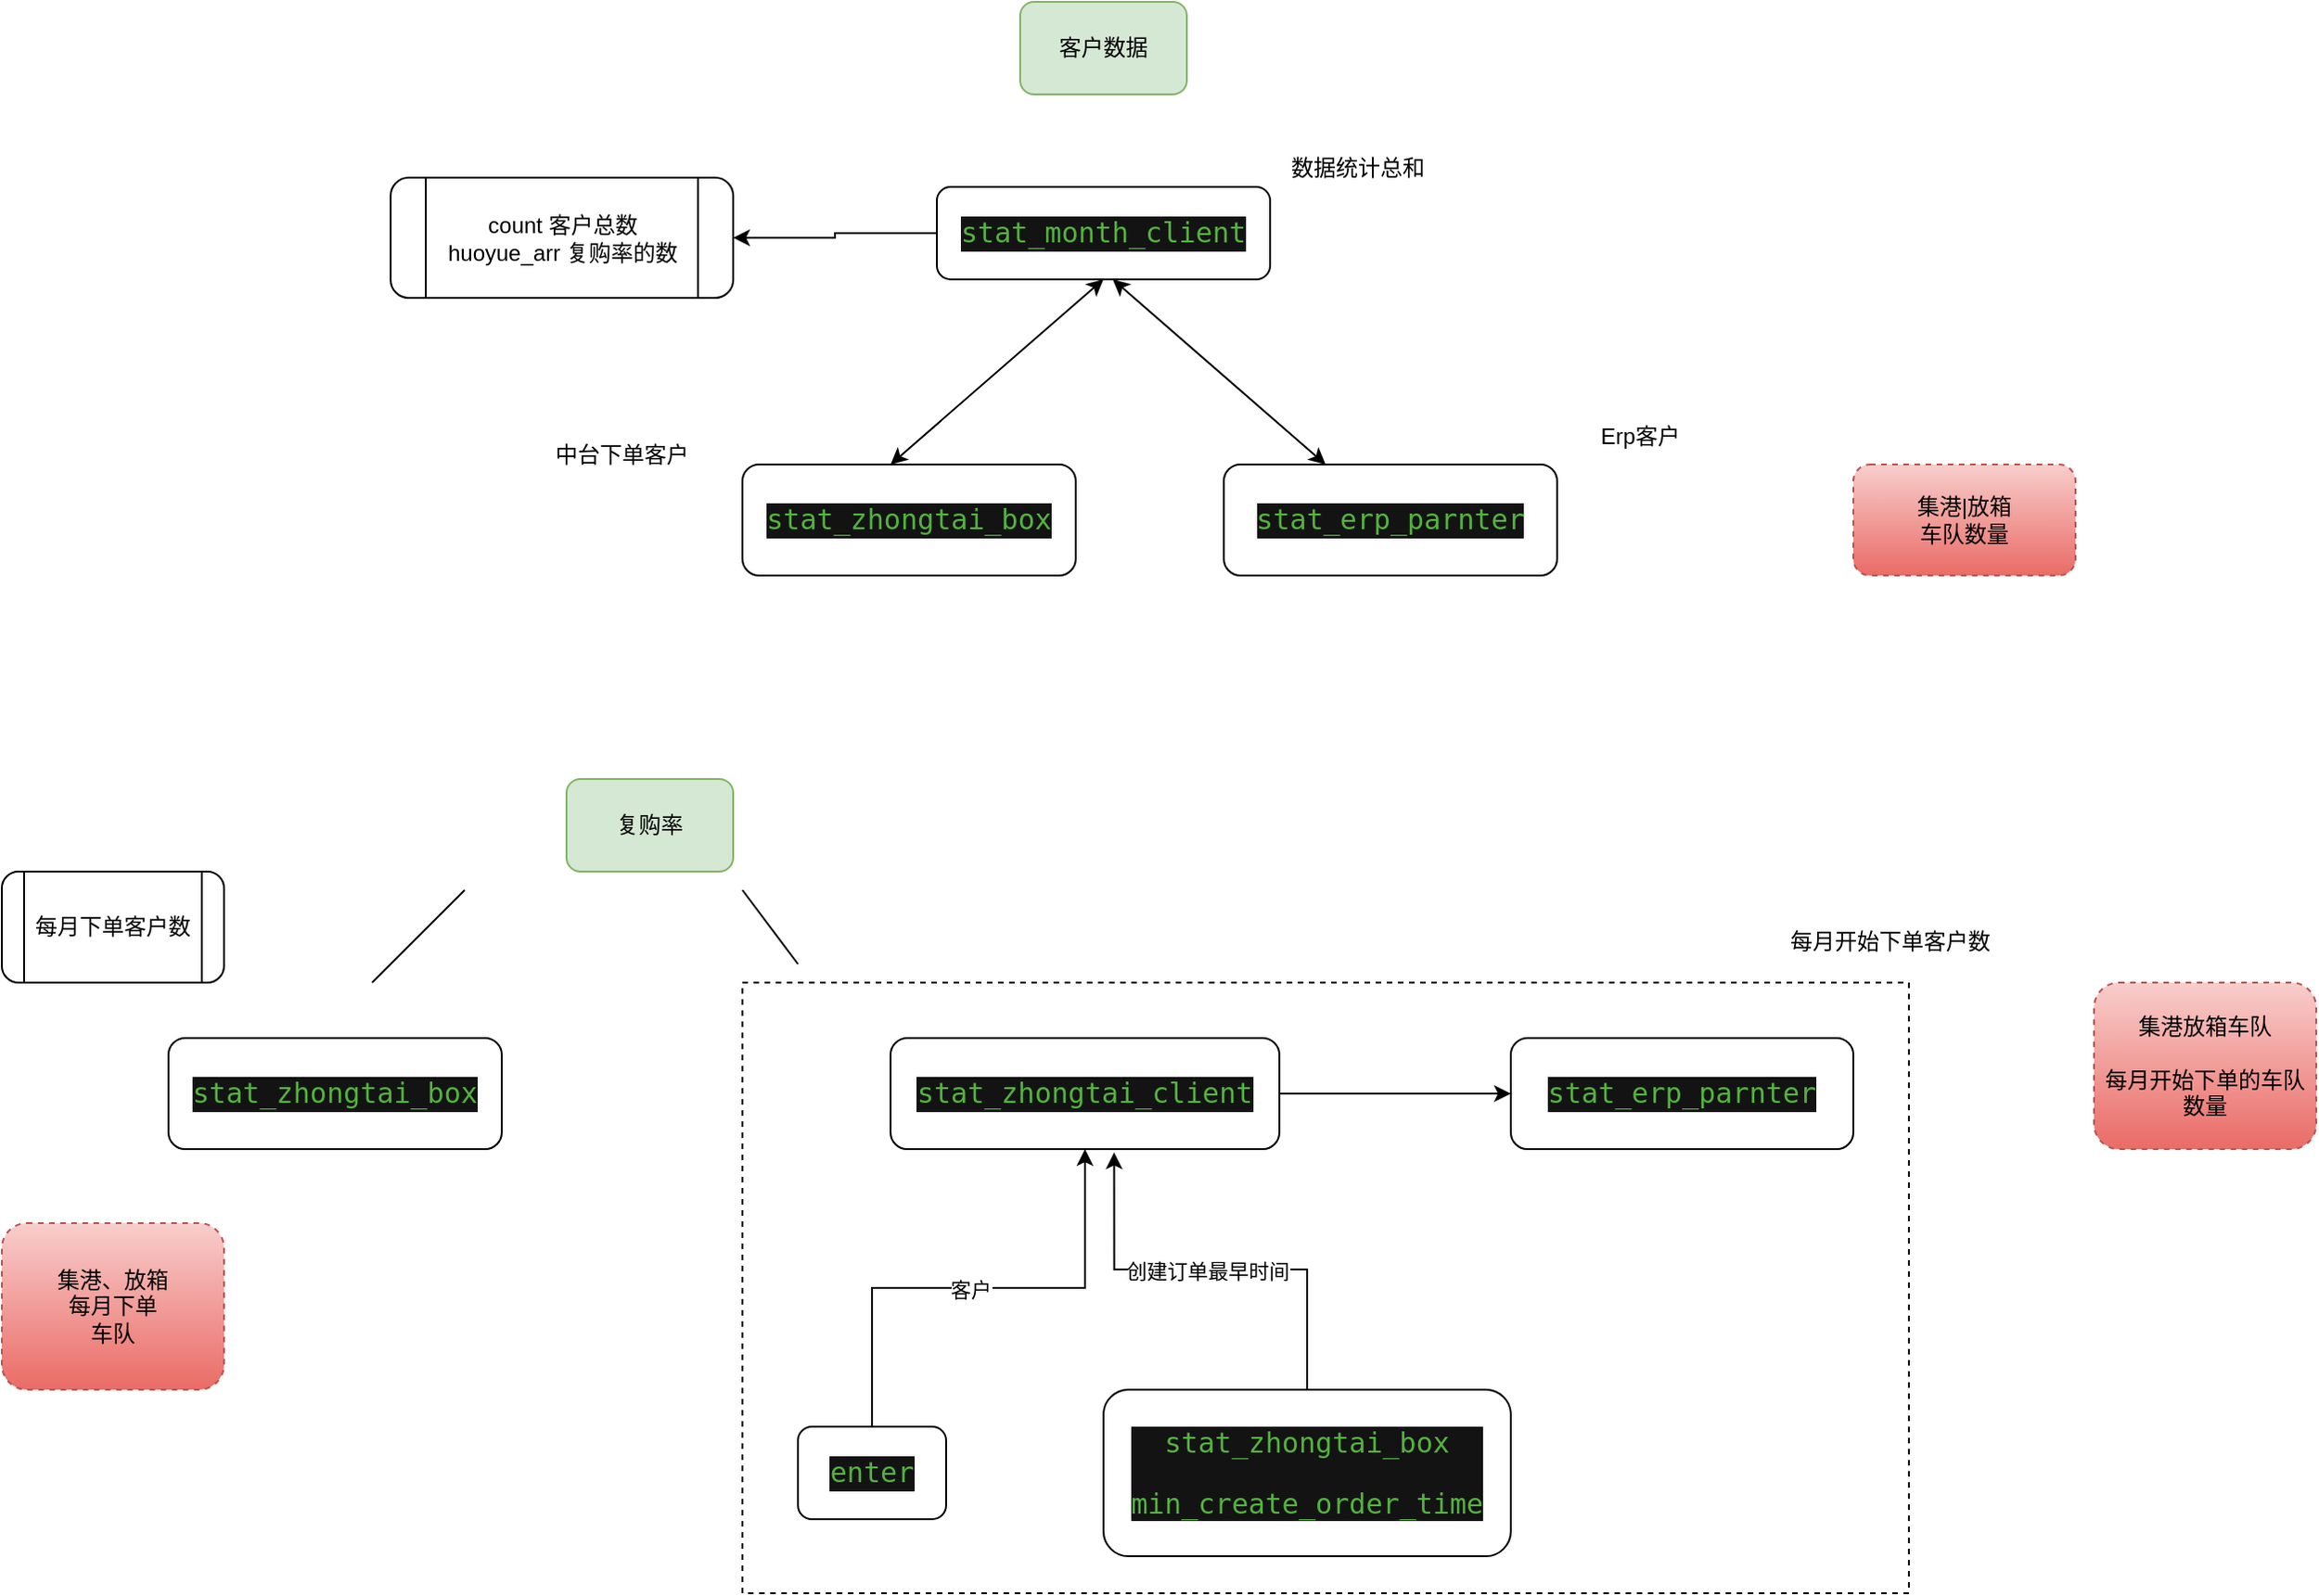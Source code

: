 <mxfile version="14.2.7" type="github">
  <diagram id="ru6HBqJ93o1stxbcAgsf" name="第 1 页">
    <mxGraphModel dx="2446" dy="1062" grid="1" gridSize="10" guides="1" tooltips="1" connect="1" arrows="1" fold="1" page="1" pageScale="1" pageWidth="827" pageHeight="1169" math="0" shadow="0">
      <root>
        <mxCell id="0" />
        <mxCell id="1" parent="0" />
        <mxCell id="qMNki4L_DQQMsOHSVaSi-29" value="" style="rounded=0;whiteSpace=wrap;html=1;fillColor=none;dashed=1;" vertex="1" parent="1">
          <mxGeometry x="30" y="620" width="630" height="330" as="geometry" />
        </mxCell>
        <mxCell id="qMNki4L_DQQMsOHSVaSi-1" value="客户数据" style="rounded=1;whiteSpace=wrap;html=1;fillColor=#d5e8d4;strokeColor=#82b366;" vertex="1" parent="1">
          <mxGeometry x="180" y="90" width="90" height="50" as="geometry" />
        </mxCell>
        <mxCell id="qMNki4L_DQQMsOHSVaSi-15" value="" style="edgeStyle=orthogonalEdgeStyle;rounded=0;orthogonalLoop=1;jettySize=auto;html=1;" edge="1" parent="1" source="qMNki4L_DQQMsOHSVaSi-2" target="qMNki4L_DQQMsOHSVaSi-14">
          <mxGeometry relative="1" as="geometry" />
        </mxCell>
        <mxCell id="qMNki4L_DQQMsOHSVaSi-2" value="&lt;pre style=&quot;background-color: #131314 ; color: #ebebeb ; font-family: &amp;#34;monaco&amp;#34; , monospace ; font-size: 11.3pt&quot;&gt;&lt;span style=&quot;color: #54b33e&quot;&gt;stat_month_client&lt;/span&gt;&lt;/pre&gt;" style="rounded=1;whiteSpace=wrap;html=1;" vertex="1" parent="1">
          <mxGeometry x="135" y="190" width="180" height="50" as="geometry" />
        </mxCell>
        <mxCell id="qMNki4L_DQQMsOHSVaSi-3" value="&lt;pre style=&quot;background-color: #131314 ; color: #ebebeb ; font-family: &amp;#34;monaco&amp;#34; , monospace ; font-size: 11.3pt&quot;&gt;&lt;span style=&quot;color: #54b33e&quot;&gt;stat_zhongtai_box&lt;/span&gt;&lt;/pre&gt;" style="rounded=1;whiteSpace=wrap;html=1;" vertex="1" parent="1">
          <mxGeometry x="30" y="340" width="180" height="60" as="geometry" />
        </mxCell>
        <mxCell id="qMNki4L_DQQMsOHSVaSi-4" value="&lt;pre style=&quot;background-color: #131314 ; color: #ebebeb ; font-family: &amp;#34;monaco&amp;#34; , monospace ; font-size: 11.3pt&quot;&gt;&lt;pre style=&quot;font-family: &amp;#34;monaco&amp;#34; , monospace ; font-size: 11.3pt&quot;&gt;&lt;span style=&quot;color: #54b33e&quot;&gt;stat_erp_parnter&lt;/span&gt;&lt;/pre&gt;&lt;/pre&gt;" style="rounded=1;whiteSpace=wrap;html=1;" vertex="1" parent="1">
          <mxGeometry x="290" y="340" width="180" height="60" as="geometry" />
        </mxCell>
        <mxCell id="qMNki4L_DQQMsOHSVaSi-5" value="" style="endArrow=classic;startArrow=classic;html=1;entryX=0.5;entryY=1;entryDx=0;entryDy=0;" edge="1" parent="1" target="qMNki4L_DQQMsOHSVaSi-2">
          <mxGeometry width="50" height="50" relative="1" as="geometry">
            <mxPoint x="110" y="340" as="sourcePoint" />
            <mxPoint x="160" y="290" as="targetPoint" />
          </mxGeometry>
        </mxCell>
        <mxCell id="qMNki4L_DQQMsOHSVaSi-6" value="" style="endArrow=classic;startArrow=classic;html=1;entryX=0.5;entryY=1;entryDx=0;entryDy=0;" edge="1" parent="1">
          <mxGeometry width="50" height="50" relative="1" as="geometry">
            <mxPoint x="345" y="340" as="sourcePoint" />
            <mxPoint x="230" y="240" as="targetPoint" />
          </mxGeometry>
        </mxCell>
        <mxCell id="qMNki4L_DQQMsOHSVaSi-7" value="数据统计总和" style="text;html=1;strokeColor=none;fillColor=none;align=center;verticalAlign=middle;whiteSpace=wrap;rounded=0;" vertex="1" parent="1">
          <mxGeometry x="315" y="170" width="95" height="20" as="geometry" />
        </mxCell>
        <mxCell id="qMNki4L_DQQMsOHSVaSi-8" value="中台下单客户" style="text;html=1;strokeColor=none;fillColor=none;align=center;verticalAlign=middle;whiteSpace=wrap;rounded=0;" vertex="1" parent="1">
          <mxGeometry x="-80" y="320" width="90" height="30" as="geometry" />
        </mxCell>
        <mxCell id="qMNki4L_DQQMsOHSVaSi-10" value="Erp客户" style="text;html=1;strokeColor=none;fillColor=none;align=center;verticalAlign=middle;whiteSpace=wrap;rounded=0;" vertex="1" parent="1">
          <mxGeometry x="470" y="310" width="90" height="30" as="geometry" />
        </mxCell>
        <mxCell id="qMNki4L_DQQMsOHSVaSi-14" value="count 客户总数&lt;br&gt;huoyue_arr 复购率的数" style="shape=process;whiteSpace=wrap;html=1;backgroundOutline=1;rounded=1;" vertex="1" parent="1">
          <mxGeometry x="-160" y="185" width="185" height="65" as="geometry" />
        </mxCell>
        <mxCell id="qMNki4L_DQQMsOHSVaSi-18" value="" style="edgeStyle=orthogonalEdgeStyle;rounded=0;orthogonalLoop=1;jettySize=auto;html=1;" edge="1" parent="1" source="qMNki4L_DQQMsOHSVaSi-16" target="qMNki4L_DQQMsOHSVaSi-17">
          <mxGeometry relative="1" as="geometry" />
        </mxCell>
        <mxCell id="qMNki4L_DQQMsOHSVaSi-16" value="&lt;pre style=&quot;background-color: #131314 ; color: #ebebeb ; font-family: &amp;#34;monaco&amp;#34; , monospace ; font-size: 11.3pt&quot;&gt;&lt;span style=&quot;color: #54b33e&quot;&gt;stat_zhongtai_client&lt;/span&gt;&lt;/pre&gt;" style="rounded=1;whiteSpace=wrap;html=1;" vertex="1" parent="1">
          <mxGeometry x="110" y="650" width="210" height="60" as="geometry" />
        </mxCell>
        <mxCell id="qMNki4L_DQQMsOHSVaSi-17" value="&lt;pre style=&quot;background-color: #131314 ; color: #ebebeb ; font-family: &amp;#34;monaco&amp;#34; , monospace ; font-size: 11.3pt&quot;&gt;&lt;span style=&quot;color: #54b33e&quot;&gt;stat_erp_parnter&lt;/span&gt;&lt;/pre&gt;" style="whiteSpace=wrap;html=1;rounded=1;" vertex="1" parent="1">
          <mxGeometry x="445" y="650" width="185" height="60" as="geometry" />
        </mxCell>
        <mxCell id="qMNki4L_DQQMsOHSVaSi-21" style="edgeStyle=orthogonalEdgeStyle;rounded=0;orthogonalLoop=1;jettySize=auto;html=1;exitX=0.5;exitY=0;exitDx=0;exitDy=0;entryX=0.5;entryY=1;entryDx=0;entryDy=0;" edge="1" parent="1" source="qMNki4L_DQQMsOHSVaSi-19" target="qMNki4L_DQQMsOHSVaSi-16">
          <mxGeometry relative="1" as="geometry" />
        </mxCell>
        <mxCell id="qMNki4L_DQQMsOHSVaSi-23" value="客户" style="edgeLabel;html=1;align=center;verticalAlign=middle;resizable=0;points=[];" vertex="1" connectable="0" parent="qMNki4L_DQQMsOHSVaSi-21">
          <mxGeometry x="-0.036" y="-1" relative="1" as="geometry">
            <mxPoint as="offset" />
          </mxGeometry>
        </mxCell>
        <mxCell id="qMNki4L_DQQMsOHSVaSi-19" value="&lt;pre style=&quot;background-color: #131314 ; color: #ebebeb ; font-family: &amp;#34;monaco&amp;#34; , monospace ; font-size: 11.3pt&quot;&gt;&lt;span style=&quot;color: #54b33e&quot;&gt;enter&lt;/span&gt;&lt;/pre&gt;" style="rounded=1;whiteSpace=wrap;html=1;" vertex="1" parent="1">
          <mxGeometry x="60" y="860" width="80" height="50" as="geometry" />
        </mxCell>
        <mxCell id="qMNki4L_DQQMsOHSVaSi-22" style="edgeStyle=orthogonalEdgeStyle;rounded=0;orthogonalLoop=1;jettySize=auto;html=1;entryX=0.575;entryY=1.03;entryDx=0;entryDy=0;entryPerimeter=0;" edge="1" parent="1" source="qMNki4L_DQQMsOHSVaSi-20" target="qMNki4L_DQQMsOHSVaSi-16">
          <mxGeometry relative="1" as="geometry" />
        </mxCell>
        <mxCell id="qMNki4L_DQQMsOHSVaSi-24" value="创建订单最早时间" style="edgeLabel;html=1;align=center;verticalAlign=middle;resizable=0;points=[];" vertex="1" connectable="0" parent="qMNki4L_DQQMsOHSVaSi-22">
          <mxGeometry x="0.027" y="1" relative="1" as="geometry">
            <mxPoint as="offset" />
          </mxGeometry>
        </mxCell>
        <mxCell id="qMNki4L_DQQMsOHSVaSi-20" value="&lt;pre style=&quot;background-color: #131314 ; color: #ebebeb ; font-family: &amp;#34;monaco&amp;#34; , monospace ; font-size: 11.3pt&quot;&gt;&lt;pre style=&quot;font-family: &amp;#34;monaco&amp;#34; , monospace ; font-size: 11.3pt&quot;&gt;&lt;span style=&quot;color: #54b33e&quot;&gt;stat_zhongtai_box&lt;/span&gt;&lt;/pre&gt;&lt;pre style=&quot;font-family: &amp;#34;monaco&amp;#34; , monospace ; font-size: 11.3pt&quot;&gt;&lt;pre style=&quot;font-family: &amp;#34;monaco&amp;#34; , monospace ; font-size: 11.3pt&quot;&gt;&lt;span style=&quot;color: #54b33e&quot;&gt;min_create_order_time&lt;/span&gt;&lt;/pre&gt;&lt;/pre&gt;&lt;/pre&gt;" style="rounded=1;whiteSpace=wrap;html=1;" vertex="1" parent="1">
          <mxGeometry x="225" y="840" width="220" height="90" as="geometry" />
        </mxCell>
        <mxCell id="qMNki4L_DQQMsOHSVaSi-25" value="复购率" style="rounded=1;whiteSpace=wrap;html=1;fillColor=#d5e8d4;strokeColor=#82b366;" vertex="1" parent="1">
          <mxGeometry x="-65" y="510" width="90" height="50" as="geometry" />
        </mxCell>
        <mxCell id="qMNki4L_DQQMsOHSVaSi-26" value="&lt;pre style=&quot;background-color: #131314 ; color: #ebebeb ; font-family: &amp;#34;monaco&amp;#34; , monospace ; font-size: 11.3pt&quot;&gt;&lt;span style=&quot;color: #54b33e&quot;&gt;stat_zhongtai_box&lt;/span&gt;&lt;/pre&gt;" style="rounded=1;whiteSpace=wrap;html=1;" vertex="1" parent="1">
          <mxGeometry x="-280" y="650" width="180" height="60" as="geometry" />
        </mxCell>
        <mxCell id="qMNki4L_DQQMsOHSVaSi-27" value="每月下单客户数" style="shape=process;whiteSpace=wrap;html=1;backgroundOutline=1;rounded=1;" vertex="1" parent="1">
          <mxGeometry x="-370" y="560" width="120" height="60" as="geometry" />
        </mxCell>
        <mxCell id="qMNki4L_DQQMsOHSVaSi-30" value="" style="endArrow=none;html=1;" edge="1" parent="1">
          <mxGeometry width="50" height="50" relative="1" as="geometry">
            <mxPoint x="-170" y="620" as="sourcePoint" />
            <mxPoint x="-120" y="570" as="targetPoint" />
          </mxGeometry>
        </mxCell>
        <mxCell id="qMNki4L_DQQMsOHSVaSi-31" value="" style="endArrow=none;html=1;" edge="1" parent="1">
          <mxGeometry width="50" height="50" relative="1" as="geometry">
            <mxPoint x="60" y="610" as="sourcePoint" />
            <mxPoint x="30" y="570" as="targetPoint" />
          </mxGeometry>
        </mxCell>
        <mxCell id="qMNki4L_DQQMsOHSVaSi-32" value="每月开始下单客户数" style="text;html=1;strokeColor=none;fillColor=none;align=center;verticalAlign=middle;whiteSpace=wrap;rounded=0;dashed=1;" vertex="1" parent="1">
          <mxGeometry x="590" y="585" width="120" height="25" as="geometry" />
        </mxCell>
        <mxCell id="qMNki4L_DQQMsOHSVaSi-34" value="集港|放箱&lt;br&gt;车队数量" style="rounded=1;whiteSpace=wrap;html=1;dashed=1;gradientColor=#ea6b66;fillColor=#f8cecc;strokeColor=#b85450;" vertex="1" parent="1">
          <mxGeometry x="630" y="340" width="120" height="60" as="geometry" />
        </mxCell>
        <mxCell id="qMNki4L_DQQMsOHSVaSi-35" value="集港放箱车队&lt;br&gt;&lt;br&gt;每月开始下单的车队数量" style="rounded=1;whiteSpace=wrap;html=1;dashed=1;gradientColor=#ea6b66;fillColor=#f8cecc;strokeColor=#b85450;" vertex="1" parent="1">
          <mxGeometry x="760" y="620" width="120" height="90" as="geometry" />
        </mxCell>
        <mxCell id="qMNki4L_DQQMsOHSVaSi-36" value="集港、放箱&lt;br&gt;每月下单&lt;br&gt;车队" style="rounded=1;whiteSpace=wrap;html=1;dashed=1;gradientColor=#ea6b66;fillColor=#f8cecc;strokeColor=#b85450;" vertex="1" parent="1">
          <mxGeometry x="-370" y="750" width="120" height="90" as="geometry" />
        </mxCell>
      </root>
    </mxGraphModel>
  </diagram>
</mxfile>
